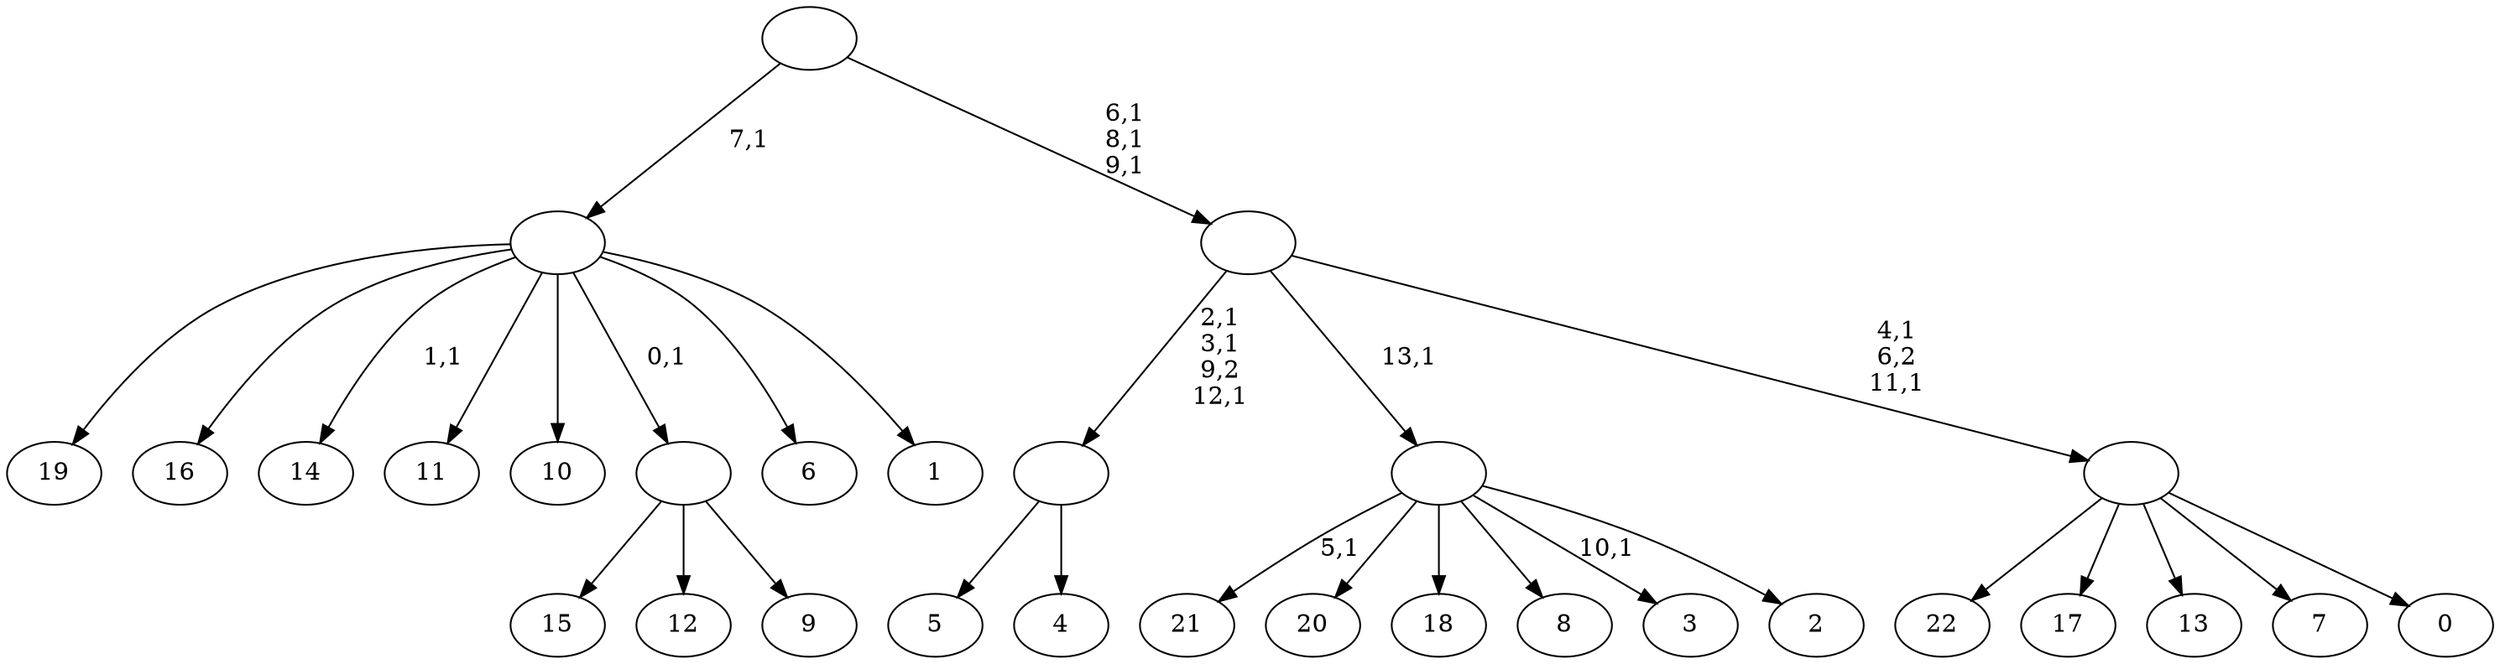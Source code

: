 digraph T {
	37 [label="22"]
	36 [label="21"]
	34 [label="20"]
	33 [label="19"]
	32 [label="18"]
	31 [label="17"]
	30 [label="16"]
	29 [label="15"]
	28 [label="14"]
	26 [label="13"]
	25 [label="12"]
	24 [label="11"]
	23 [label="10"]
	22 [label="9"]
	21 [label=""]
	20 [label="8"]
	19 [label="7"]
	18 [label="6"]
	17 [label="5"]
	16 [label="4"]
	15 [label=""]
	12 [label="3"]
	10 [label="2"]
	9 [label=""]
	8 [label="1"]
	7 [label=""]
	6 [label="0"]
	5 [label=""]
	3 [label=""]
	0 [label=""]
	21 -> 29 [label=""]
	21 -> 25 [label=""]
	21 -> 22 [label=""]
	15 -> 17 [label=""]
	15 -> 16 [label=""]
	9 -> 12 [label="10,1"]
	9 -> 36 [label="5,1"]
	9 -> 34 [label=""]
	9 -> 32 [label=""]
	9 -> 20 [label=""]
	9 -> 10 [label=""]
	7 -> 28 [label="1,1"]
	7 -> 33 [label=""]
	7 -> 30 [label=""]
	7 -> 24 [label=""]
	7 -> 23 [label=""]
	7 -> 21 [label="0,1"]
	7 -> 18 [label=""]
	7 -> 8 [label=""]
	5 -> 37 [label=""]
	5 -> 31 [label=""]
	5 -> 26 [label=""]
	5 -> 19 [label=""]
	5 -> 6 [label=""]
	3 -> 5 [label="4,1\n6,2\n11,1"]
	3 -> 15 [label="2,1\n3,1\n9,2\n12,1"]
	3 -> 9 [label="13,1"]
	0 -> 3 [label="6,1\n8,1\n9,1"]
	0 -> 7 [label="7,1"]
}
